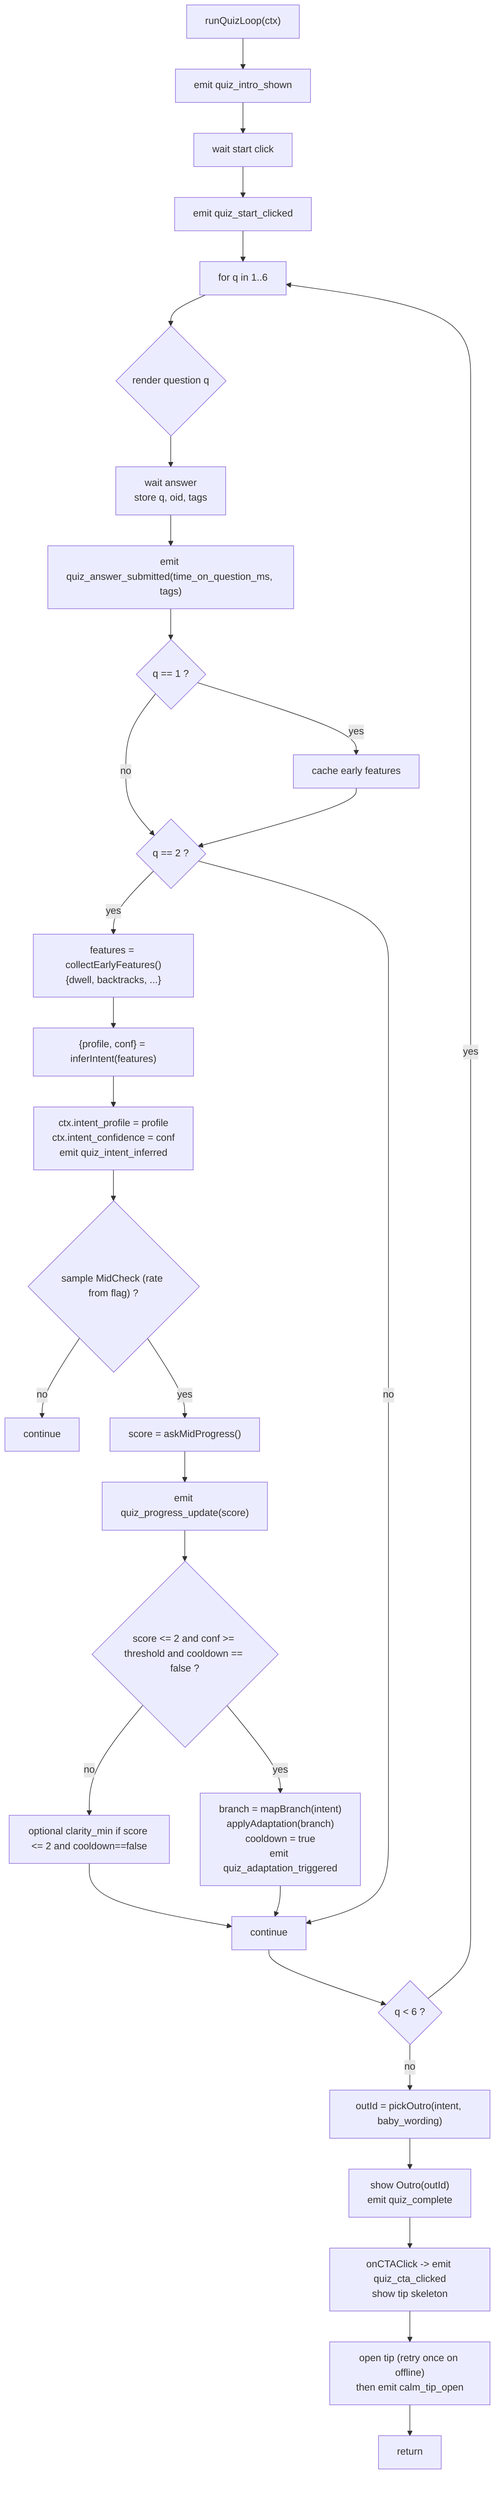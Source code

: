 flowchart TD
  A["runQuizLoop(ctx)"] --> B["emit quiz_intro_shown"]
  B --> C["wait start click"]
  C --> D["emit quiz_start_clicked"]
  D --> E["for q in 1..6"]
  E --> F{"render question q"}
  F --> G["wait answer\nstore q, oid, tags"]
  G --> H["emit quiz_answer_submitted(time_on_question_ms, tags)"]
  H --> I{"q == 1 ?"}
  I -- yes --> J["cache early features"]
  I -- no --> K{"q == 2 ?"}
  J --> K
  K -- yes --> L["features = collectEarlyFeatures()\n{dwell, backtracks, ...}"]
  L --> M["{profile, conf} = inferIntent(features)"]
  M --> N["ctx.intent_profile = profile\nctx.intent_confidence = conf\nemit quiz_intent_inferred"]
  N --> O{"sample MidCheck (rate from flag) ?"}
  O -- no --> P["continue"]
  O -- yes --> Q["score = askMidProgress()"]
  Q --> R["emit quiz_progress_update(score)"]
  R --> S{"score <= 2 and conf >= threshold and cooldown == false ?"}
  S -- yes --> T["branch = mapBranch(intent)\napplyAdaptation(branch)\ncooldown = true\nemit quiz_adaptation_triggered"]
  S -- no --> U["optional clarity_min if score <= 2 and cooldown==false"]
  U --> V["continue"]
  T --> V
  K -- no --> V
  V --> W{"q < 6 ?"}
  W -- yes --> E
  W -- no --> X["outId = pickOutro(intent, baby_wording)"]
  X --> Y["show Outro(outId)\nemit quiz_complete"]
  Y --> Z["onCTAClick -> emit quiz_cta_clicked\nshow tip skeleton"]
  Z --> AA["open tip (retry once on offline)\nthen emit calm_tip_open"]
  AA --> AB["return"]